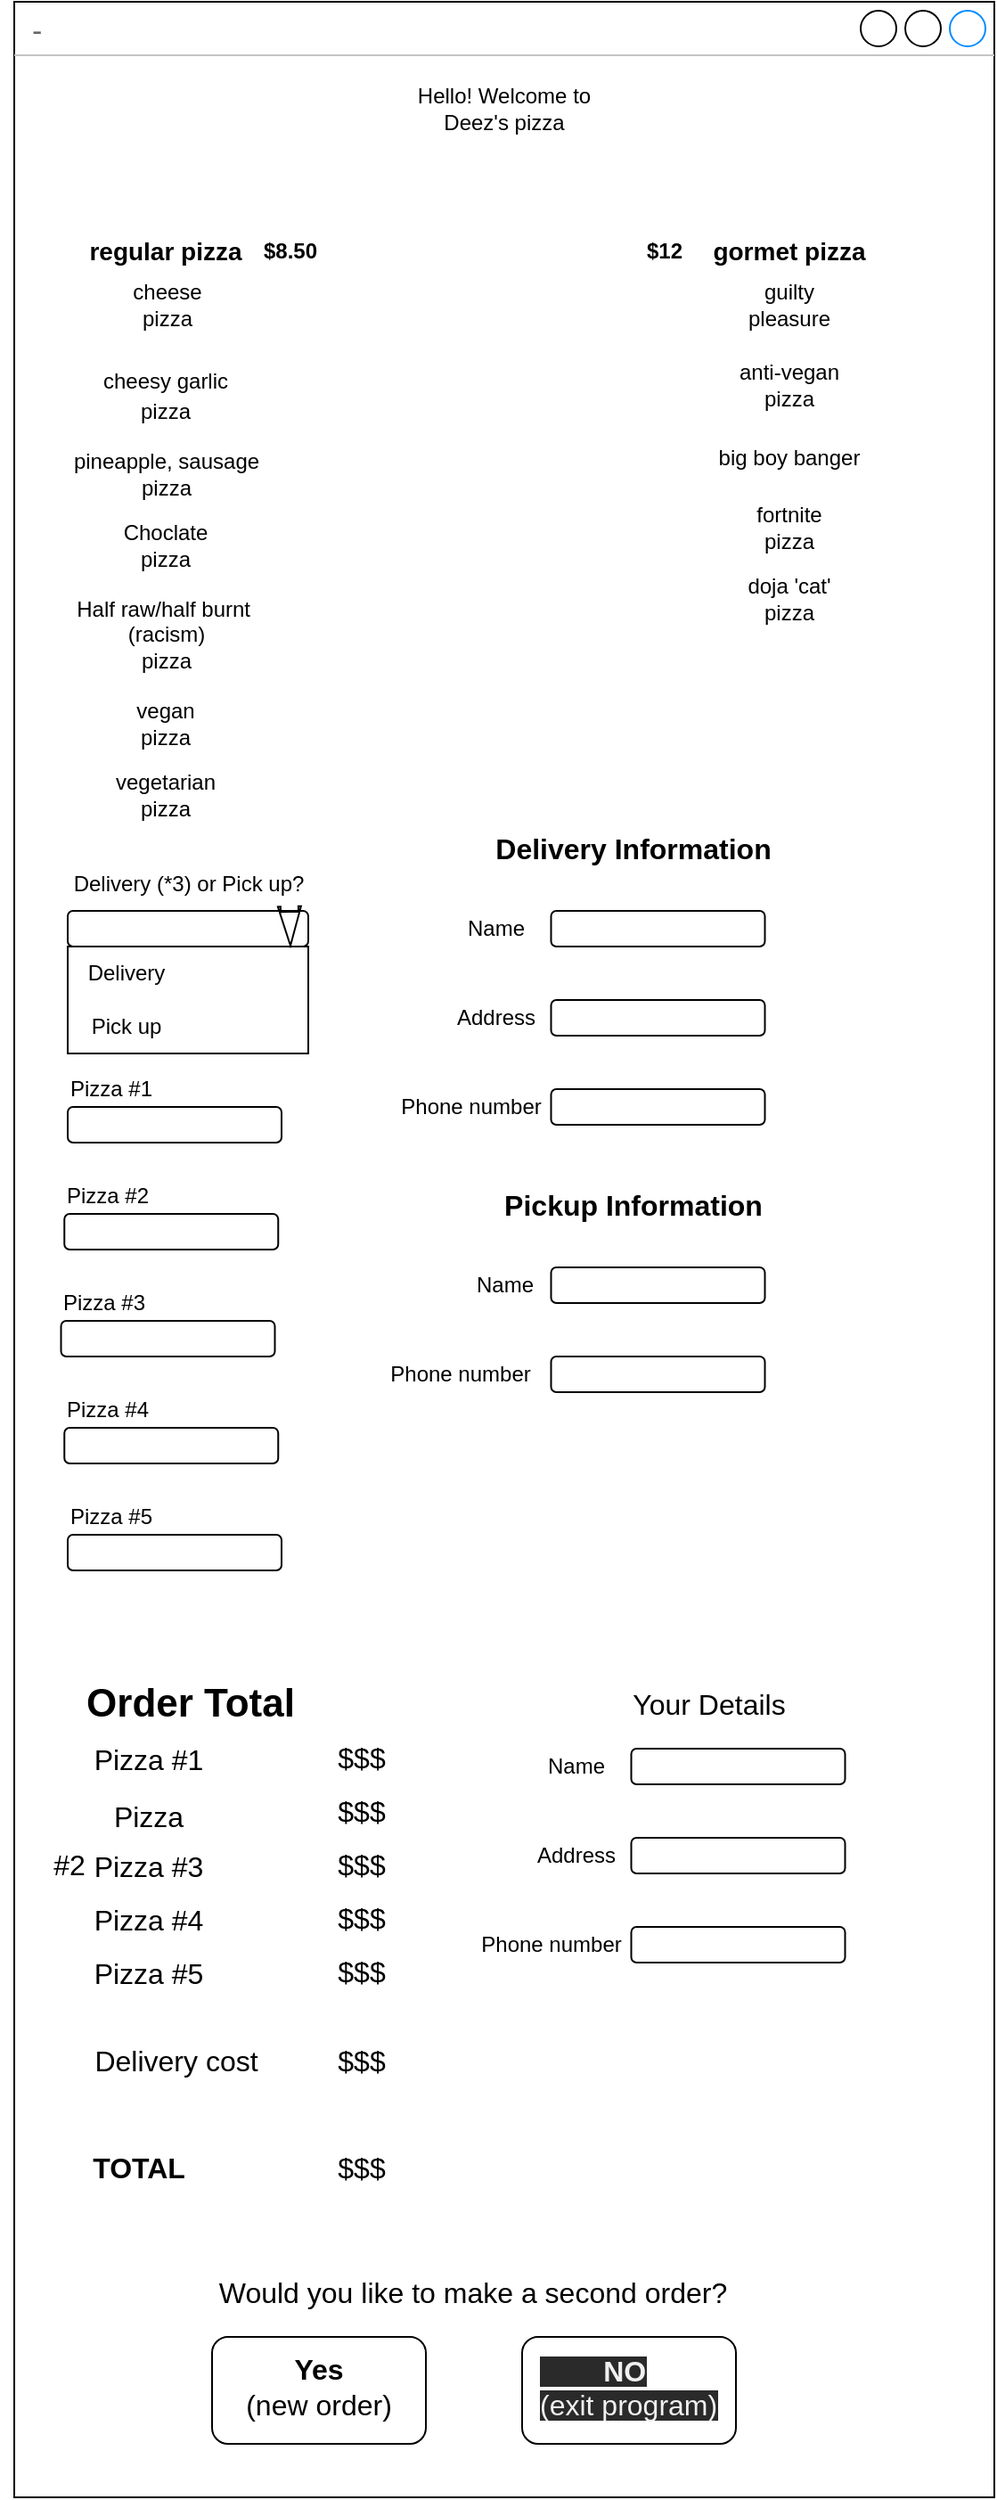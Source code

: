 <mxfile>
    <diagram id="cklDP83yW3sOcLMYTr9W" name="Page-1">
        <mxGraphModel dx="1345" dy="790" grid="1" gridSize="10" guides="1" tooltips="1" connect="1" arrows="1" fold="1" page="1" pageScale="1" pageWidth="850" pageHeight="1100" math="0" shadow="0">
            <root>
                <mxCell id="0"/>
                <mxCell id="1" parent="0"/>
                <mxCell id="2" value="Text" style="text;html=1;strokeColor=none;fillColor=none;align=center;verticalAlign=middle;whiteSpace=wrap;rounded=0;" vertex="1" parent="1">
                    <mxGeometry x="380" y="135" width="60" height="30" as="geometry"/>
                </mxCell>
                <mxCell id="3" value="-" style="strokeWidth=1;shadow=0;dashed=0;align=center;html=1;shape=mxgraph.mockup.containers.window;align=left;verticalAlign=top;spacingLeft=8;strokeColor2=#008cff;strokeColor3=#c4c4c4;fontColor=#666666;mainText=;fontSize=17;labelBackgroundColor=none;" vertex="1" parent="1">
                    <mxGeometry x="165" width="550" height="1400" as="geometry"/>
                </mxCell>
                <mxCell id="4" value="Hello! Welcome to Deez's pizza" style="text;html=1;strokeColor=none;fillColor=none;align=center;verticalAlign=middle;whiteSpace=wrap;rounded=0;" vertex="1" parent="1">
                    <mxGeometry x="375" y="10" width="130" height="100" as="geometry"/>
                </mxCell>
                <mxCell id="5" value="&lt;font style=&quot;font-size: 14px&quot;&gt;&lt;b&gt;regular pizza&lt;/b&gt;&lt;/font&gt;" style="text;html=1;strokeColor=none;fillColor=none;align=center;verticalAlign=middle;whiteSpace=wrap;rounded=0;" vertex="1" parent="1">
                    <mxGeometry x="205" y="125" width="90" height="30" as="geometry"/>
                </mxCell>
                <mxCell id="6" value="&lt;font style=&quot;font-size: 14px&quot;&gt;&lt;b&gt;gormet pizza&lt;/b&gt;&lt;/font&gt;" style="text;html=1;strokeColor=none;fillColor=none;align=center;verticalAlign=middle;whiteSpace=wrap;rounded=0;" vertex="1" parent="1">
                    <mxGeometry x="550" y="125" width="100" height="30" as="geometry"/>
                </mxCell>
                <mxCell id="7" value="anti-vegan pizza" style="text;html=1;strokeColor=none;fillColor=none;align=center;verticalAlign=middle;whiteSpace=wrap;rounded=0;" vertex="1" parent="1">
                    <mxGeometry x="570" y="200" width="60" height="30" as="geometry"/>
                </mxCell>
                <mxCell id="8" value="guilty pleasure" style="text;html=1;strokeColor=none;fillColor=none;align=center;verticalAlign=middle;whiteSpace=wrap;rounded=0;" vertex="1" parent="1">
                    <mxGeometry x="570" y="155" width="60" height="30" as="geometry"/>
                </mxCell>
                <mxCell id="9" value="&lt;span style=&quot;font-size: 12px&quot;&gt;big boy banger&lt;/span&gt;" style="text;html=1;strokeColor=none;fillColor=none;align=center;verticalAlign=middle;whiteSpace=wrap;rounded=0;fontSize=14;" vertex="1" parent="1">
                    <mxGeometry x="555" y="240" width="90" height="30" as="geometry"/>
                </mxCell>
                <mxCell id="10" value="fortnite pizza" style="text;html=1;strokeColor=none;fillColor=none;align=center;verticalAlign=middle;whiteSpace=wrap;rounded=0;fontSize=12;" vertex="1" parent="1">
                    <mxGeometry x="570" y="280" width="60" height="30" as="geometry"/>
                </mxCell>
                <mxCell id="11" value="doja 'cat' pizza" style="text;html=1;strokeColor=none;fillColor=none;align=center;verticalAlign=middle;whiteSpace=wrap;rounded=0;fontSize=12;" vertex="1" parent="1">
                    <mxGeometry x="570" y="320" width="60" height="30" as="geometry"/>
                </mxCell>
                <mxCell id="12" value="cheese pizza" style="text;html=1;strokeColor=none;fillColor=none;align=center;verticalAlign=middle;whiteSpace=wrap;rounded=0;fontSize=12;" vertex="1" parent="1">
                    <mxGeometry x="226.25" y="155" width="50" height="30" as="geometry"/>
                </mxCell>
                <mxCell id="13" value="&lt;font style=&quot;font-size: 12px&quot;&gt;cheesy garlic pizza&lt;/font&gt;" style="text;html=1;strokeColor=none;fillColor=none;align=center;verticalAlign=middle;whiteSpace=wrap;rounded=0;fontSize=14;" vertex="1" parent="1">
                    <mxGeometry x="210" y="205" width="80" height="30" as="geometry"/>
                </mxCell>
                <mxCell id="14" value="pineapple, sausage&lt;br&gt;pizza" style="text;html=1;strokeColor=none;fillColor=none;align=center;verticalAlign=middle;whiteSpace=wrap;rounded=0;" vertex="1" parent="1">
                    <mxGeometry x="188.75" y="250" width="122.5" height="30" as="geometry"/>
                </mxCell>
                <mxCell id="15" value="Choclate&lt;br&gt;pizza" style="text;html=1;strokeColor=none;fillColor=none;align=center;verticalAlign=middle;whiteSpace=wrap;rounded=0;" vertex="1" parent="1">
                    <mxGeometry x="220" y="290" width="60" height="30" as="geometry"/>
                </mxCell>
                <mxCell id="16" value="Half raw/half burnt&amp;nbsp;&lt;br&gt;(racism) &lt;br&gt;pizza" style="text;html=1;strokeColor=none;fillColor=none;align=center;verticalAlign=middle;whiteSpace=wrap;rounded=0;" vertex="1" parent="1">
                    <mxGeometry x="197.5" y="340" width="105" height="30" as="geometry"/>
                </mxCell>
                <mxCell id="17" value="vegan pizza" style="text;html=1;strokeColor=none;fillColor=none;align=center;verticalAlign=middle;whiteSpace=wrap;rounded=0;" vertex="1" parent="1">
                    <mxGeometry x="220" y="390" width="60" height="30" as="geometry"/>
                </mxCell>
                <mxCell id="18" value="vegetarian&lt;br&gt;pizza" style="text;html=1;strokeColor=none;fillColor=none;align=center;verticalAlign=middle;whiteSpace=wrap;rounded=0;" vertex="1" parent="1">
                    <mxGeometry x="220" y="430" width="60" height="30" as="geometry"/>
                </mxCell>
                <mxCell id="19" style="edgeStyle=orthogonalEdgeStyle;rounded=0;orthogonalLoop=1;jettySize=auto;html=1;exitX=0.5;exitY=1;exitDx=0;exitDy=0;" edge="1" parent="1" source="17" target="17">
                    <mxGeometry relative="1" as="geometry"/>
                </mxCell>
                <mxCell id="20" value="&lt;b&gt;$12&lt;/b&gt;" style="text;html=1;strokeColor=none;fillColor=none;align=center;verticalAlign=middle;whiteSpace=wrap;rounded=0;" vertex="1" parent="1">
                    <mxGeometry x="500" y="125" width="60" height="30" as="geometry"/>
                </mxCell>
                <mxCell id="21" value="&lt;b&gt;$8.50&lt;/b&gt;" style="text;html=1;strokeColor=none;fillColor=none;align=center;verticalAlign=middle;whiteSpace=wrap;rounded=0;" vertex="1" parent="1">
                    <mxGeometry x="290" y="125" width="60" height="30" as="geometry"/>
                </mxCell>
                <mxCell id="22" value="" style="rounded=1;whiteSpace=wrap;html=1;" vertex="1" parent="1">
                    <mxGeometry x="195" y="510" width="135" height="20" as="geometry"/>
                </mxCell>
                <mxCell id="23" value="Delivery (*3) or Pick up?" style="text;html=1;strokeColor=none;fillColor=none;align=center;verticalAlign=middle;whiteSpace=wrap;rounded=0;" vertex="1" parent="1">
                    <mxGeometry x="157.5" y="490" width="210" height="10" as="geometry"/>
                </mxCell>
                <mxCell id="24" value="" style="rounded=0;whiteSpace=wrap;html=1;" vertex="1" parent="1">
                    <mxGeometry x="195" y="530" width="135" height="60" as="geometry"/>
                </mxCell>
                <mxCell id="25" value="" style="shape=flexArrow;endArrow=classic;html=1;rounded=0;endWidth=2;endSize=7;" edge="1" parent="1">
                    <mxGeometry width="50" height="50" relative="1" as="geometry">
                        <mxPoint x="319.5" y="510" as="sourcePoint"/>
                        <mxPoint x="320" y="530" as="targetPoint"/>
                    </mxGeometry>
                </mxCell>
                <mxCell id="26" value="Pick up" style="text;html=1;strokeColor=none;fillColor=none;align=center;verticalAlign=middle;whiteSpace=wrap;rounded=0;" vertex="1" parent="1">
                    <mxGeometry x="197.5" y="560" width="60" height="30" as="geometry"/>
                </mxCell>
                <mxCell id="27" value="Delivery" style="text;html=1;strokeColor=none;fillColor=none;align=center;verticalAlign=middle;whiteSpace=wrap;rounded=0;" vertex="1" parent="1">
                    <mxGeometry x="197.5" y="530" width="60" height="30" as="geometry"/>
                </mxCell>
                <mxCell id="28" value="" style="rounded=1;whiteSpace=wrap;html=1;" vertex="1" parent="1">
                    <mxGeometry x="195" y="620" width="120" height="20" as="geometry"/>
                </mxCell>
                <mxCell id="30" value="Pizza #1" style="text;html=1;align=center;verticalAlign=middle;resizable=0;points=[];autosize=1;strokeColor=none;fillColor=none;" vertex="1" parent="1">
                    <mxGeometry x="188.75" y="600" width="60" height="20" as="geometry"/>
                </mxCell>
                <mxCell id="33" value="" style="rounded=1;whiteSpace=wrap;html=1;" vertex="1" parent="1">
                    <mxGeometry x="193.13" y="680" width="120" height="20" as="geometry"/>
                </mxCell>
                <mxCell id="34" value="Pizza #2" style="text;html=1;align=center;verticalAlign=middle;resizable=0;points=[];autosize=1;strokeColor=none;fillColor=none;" vertex="1" parent="1">
                    <mxGeometry x="186.88" y="660" width="60" height="20" as="geometry"/>
                </mxCell>
                <mxCell id="35" value="" style="rounded=1;whiteSpace=wrap;html=1;" vertex="1" parent="1">
                    <mxGeometry x="191.25" y="740" width="120" height="20" as="geometry"/>
                </mxCell>
                <mxCell id="36" value="Pizza #3" style="text;html=1;align=center;verticalAlign=middle;resizable=0;points=[];autosize=1;strokeColor=none;fillColor=none;" vertex="1" parent="1">
                    <mxGeometry x="185" y="720" width="60" height="20" as="geometry"/>
                </mxCell>
                <mxCell id="37" value="" style="rounded=1;whiteSpace=wrap;html=1;" vertex="1" parent="1">
                    <mxGeometry x="193.13" y="800" width="120" height="20" as="geometry"/>
                </mxCell>
                <mxCell id="38" value="Pizza #4" style="text;html=1;align=center;verticalAlign=middle;resizable=0;points=[];autosize=1;strokeColor=none;fillColor=none;" vertex="1" parent="1">
                    <mxGeometry x="186.88" y="780" width="60" height="20" as="geometry"/>
                </mxCell>
                <mxCell id="39" value="" style="rounded=1;whiteSpace=wrap;html=1;" vertex="1" parent="1">
                    <mxGeometry x="195" y="860" width="120" height="20" as="geometry"/>
                </mxCell>
                <mxCell id="40" value="Pizza #5" style="text;html=1;align=center;verticalAlign=middle;resizable=0;points=[];autosize=1;strokeColor=none;fillColor=none;" vertex="1" parent="1">
                    <mxGeometry x="188.75" y="840" width="60" height="20" as="geometry"/>
                </mxCell>
                <mxCell id="41" value="" style="rounded=1;whiteSpace=wrap;html=1;" vertex="1" parent="1">
                    <mxGeometry x="466.25" y="510" width="120" height="20" as="geometry"/>
                </mxCell>
                <mxCell id="42" value="Name" style="text;html=1;align=center;verticalAlign=middle;resizable=0;points=[];autosize=1;strokeColor=none;fillColor=none;" vertex="1" parent="1">
                    <mxGeometry x="410" y="510" width="50" height="20" as="geometry"/>
                </mxCell>
                <mxCell id="43" value="" style="rounded=1;whiteSpace=wrap;html=1;" vertex="1" parent="1">
                    <mxGeometry x="466.25" y="560" width="120" height="20" as="geometry"/>
                </mxCell>
                <mxCell id="44" value="Address" style="text;html=1;align=center;verticalAlign=middle;resizable=0;points=[];autosize=1;strokeColor=none;fillColor=none;" vertex="1" parent="1">
                    <mxGeometry x="405" y="560" width="60" height="20" as="geometry"/>
                </mxCell>
                <mxCell id="45" value="" style="rounded=1;whiteSpace=wrap;html=1;" vertex="1" parent="1">
                    <mxGeometry x="466.25" y="610" width="120" height="20" as="geometry"/>
                </mxCell>
                <mxCell id="46" value="Phone number" style="text;html=1;align=center;verticalAlign=middle;resizable=0;points=[];autosize=1;strokeColor=none;fillColor=none;" vertex="1" parent="1">
                    <mxGeometry x="376.25" y="610" width="90" height="20" as="geometry"/>
                </mxCell>
                <mxCell id="47" value="&lt;font style=&quot;font-size: 16px&quot;&gt;&lt;b&gt;Delivery Information&lt;/b&gt;&lt;/font&gt;" style="text;html=1;strokeColor=none;fillColor=none;align=center;verticalAlign=middle;whiteSpace=wrap;rounded=0;" vertex="1" parent="1">
                    <mxGeometry x="420" y="460" width="185" height="30" as="geometry"/>
                </mxCell>
                <mxCell id="55" value="" style="rounded=1;whiteSpace=wrap;html=1;" vertex="1" parent="1">
                    <mxGeometry x="466.25" y="710" width="120" height="20" as="geometry"/>
                </mxCell>
                <mxCell id="56" value="Name" style="text;html=1;align=center;verticalAlign=middle;resizable=0;points=[];autosize=1;strokeColor=none;fillColor=none;" vertex="1" parent="1">
                    <mxGeometry x="415" y="710" width="50" height="20" as="geometry"/>
                </mxCell>
                <mxCell id="59" value="" style="rounded=1;whiteSpace=wrap;html=1;" vertex="1" parent="1">
                    <mxGeometry x="466.25" y="760" width="120" height="20" as="geometry"/>
                </mxCell>
                <mxCell id="60" value="Phone number" style="text;html=1;align=center;verticalAlign=middle;resizable=0;points=[];autosize=1;strokeColor=none;fillColor=none;" vertex="1" parent="1">
                    <mxGeometry x="370" y="760" width="90" height="20" as="geometry"/>
                </mxCell>
                <mxCell id="61" value="&lt;font style=&quot;font-size: 16px&quot;&gt;&lt;b&gt;Pickup Information&lt;/b&gt;&lt;/font&gt;" style="text;html=1;strokeColor=none;fillColor=none;align=center;verticalAlign=middle;whiteSpace=wrap;rounded=0;" vertex="1" parent="1">
                    <mxGeometry x="420" y="660" width="185" height="30" as="geometry"/>
                </mxCell>
                <mxCell id="62" value="&lt;b&gt;&lt;font style=&quot;font-size: 22px&quot;&gt;Order Total&lt;/font&gt;&lt;/b&gt;" style="text;html=1;strokeColor=none;fillColor=none;align=center;verticalAlign=middle;whiteSpace=wrap;rounded=0;fontSize=16;" vertex="1" parent="1">
                    <mxGeometry x="198" y="940" width="132" height="30" as="geometry"/>
                </mxCell>
                <mxCell id="63" value="&lt;font style=&quot;font-size: 16px&quot;&gt;Pizza #1&lt;/font&gt;" style="text;html=1;strokeColor=none;fillColor=none;align=center;verticalAlign=middle;whiteSpace=wrap;rounded=0;fontSize=22;" vertex="1" parent="1">
                    <mxGeometry x="198" y="970" width="85" height="30" as="geometry"/>
                </mxCell>
                <mxCell id="64" value="$$$" style="text;html=1;strokeColor=none;fillColor=none;align=center;verticalAlign=middle;whiteSpace=wrap;rounded=0;fontSize=16;" vertex="1" parent="1">
                    <mxGeometry x="330" y="970" width="60" height="30" as="geometry"/>
                </mxCell>
                <mxCell id="65" value="&lt;font style=&quot;font-size: 16px&quot;&gt;Pizza #2&lt;span style=&quot;white-space: pre&quot;&gt;&#9;&lt;/span&gt;&lt;span style=&quot;white-space: pre&quot;&gt;&#9;&lt;/span&gt;&lt;span style=&quot;white-space: pre&quot;&gt;&#9;&lt;/span&gt;&lt;/font&gt;" style="text;html=1;strokeColor=none;fillColor=none;align=center;verticalAlign=middle;whiteSpace=wrap;rounded=0;fontSize=22;" vertex="1" parent="1">
                    <mxGeometry x="198" y="1010" width="85" height="40" as="geometry"/>
                </mxCell>
                <mxCell id="66" value="$$$" style="text;html=1;strokeColor=none;fillColor=none;align=center;verticalAlign=middle;whiteSpace=wrap;rounded=0;fontSize=16;" vertex="1" parent="1">
                    <mxGeometry x="330" y="1000" width="60" height="30" as="geometry"/>
                </mxCell>
                <mxCell id="67" value="&lt;font style=&quot;font-size: 16px&quot;&gt;Pizza #3&lt;/font&gt;" style="text;html=1;strokeColor=none;fillColor=none;align=center;verticalAlign=middle;whiteSpace=wrap;rounded=0;fontSize=22;" vertex="1" parent="1">
                    <mxGeometry x="197.5" y="1030" width="85" height="30" as="geometry"/>
                </mxCell>
                <mxCell id="68" value="$$$" style="text;html=1;strokeColor=none;fillColor=none;align=center;verticalAlign=middle;whiteSpace=wrap;rounded=0;fontSize=16;" vertex="1" parent="1">
                    <mxGeometry x="329.5" y="1030" width="60" height="30" as="geometry"/>
                </mxCell>
                <mxCell id="69" value="&lt;font style=&quot;font-size: 16px&quot;&gt;Pizza #4&lt;/font&gt;" style="text;html=1;strokeColor=none;fillColor=none;align=center;verticalAlign=middle;whiteSpace=wrap;rounded=0;fontSize=22;" vertex="1" parent="1">
                    <mxGeometry x="198" y="1060" width="85" height="30" as="geometry"/>
                </mxCell>
                <mxCell id="70" value="$$$" style="text;html=1;strokeColor=none;fillColor=none;align=center;verticalAlign=middle;whiteSpace=wrap;rounded=0;fontSize=16;" vertex="1" parent="1">
                    <mxGeometry x="330" y="1060" width="60" height="30" as="geometry"/>
                </mxCell>
                <mxCell id="71" value="&lt;font style=&quot;font-size: 16px&quot;&gt;Pizza #5&lt;/font&gt;" style="text;html=1;strokeColor=none;fillColor=none;align=center;verticalAlign=middle;whiteSpace=wrap;rounded=0;fontSize=22;" vertex="1" parent="1">
                    <mxGeometry x="198" y="1090" width="85" height="30" as="geometry"/>
                </mxCell>
                <mxCell id="72" value="$$$" style="text;html=1;strokeColor=none;fillColor=none;align=center;verticalAlign=middle;whiteSpace=wrap;rounded=0;fontSize=16;" vertex="1" parent="1">
                    <mxGeometry x="330" y="1090" width="60" height="30" as="geometry"/>
                </mxCell>
                <mxCell id="73" value="Delivery cost" style="text;html=1;strokeColor=none;fillColor=none;align=center;verticalAlign=middle;whiteSpace=wrap;rounded=0;fontSize=16;" vertex="1" parent="1">
                    <mxGeometry x="205" y="1140" width="102" height="30" as="geometry"/>
                </mxCell>
                <mxCell id="74" value="$$$" style="text;html=1;strokeColor=none;fillColor=none;align=center;verticalAlign=middle;whiteSpace=wrap;rounded=0;fontSize=16;" vertex="1" parent="1">
                    <mxGeometry x="330" y="1140" width="60" height="30" as="geometry"/>
                </mxCell>
                <mxCell id="75" value="&lt;b&gt;TOTAL&lt;/b&gt;" style="text;html=1;strokeColor=none;fillColor=none;align=center;verticalAlign=middle;whiteSpace=wrap;rounded=0;fontSize=16;" vertex="1" parent="1">
                    <mxGeometry x="205" y="1200" width="60" height="30" as="geometry"/>
                </mxCell>
                <mxCell id="76" value="$$$" style="text;html=1;strokeColor=none;fillColor=none;align=center;verticalAlign=middle;whiteSpace=wrap;rounded=0;fontSize=16;" vertex="1" parent="1">
                    <mxGeometry x="329.5" y="1200" width="60" height="30" as="geometry"/>
                </mxCell>
                <mxCell id="78" value="Your Details" style="text;html=1;strokeColor=none;fillColor=none;align=center;verticalAlign=middle;whiteSpace=wrap;rounded=0;fontSize=16;" vertex="1" parent="1">
                    <mxGeometry x="500" y="940" width="110" height="30" as="geometry"/>
                </mxCell>
                <mxCell id="79" value="" style="rounded=1;whiteSpace=wrap;html=1;" vertex="1" parent="1">
                    <mxGeometry x="511.25" y="980" width="120" height="20" as="geometry"/>
                </mxCell>
                <mxCell id="80" value="Name" style="text;html=1;align=center;verticalAlign=middle;resizable=0;points=[];autosize=1;strokeColor=none;fillColor=none;" vertex="1" parent="1">
                    <mxGeometry x="455" y="980" width="50" height="20" as="geometry"/>
                </mxCell>
                <mxCell id="81" value="" style="rounded=1;whiteSpace=wrap;html=1;" vertex="1" parent="1">
                    <mxGeometry x="511.25" y="1030" width="120" height="20" as="geometry"/>
                </mxCell>
                <mxCell id="82" value="Address" style="text;html=1;align=center;verticalAlign=middle;resizable=0;points=[];autosize=1;strokeColor=none;fillColor=none;" vertex="1" parent="1">
                    <mxGeometry x="450" y="1030" width="60" height="20" as="geometry"/>
                </mxCell>
                <mxCell id="83" value="" style="rounded=1;whiteSpace=wrap;html=1;" vertex="1" parent="1">
                    <mxGeometry x="511.25" y="1080" width="120" height="20" as="geometry"/>
                </mxCell>
                <mxCell id="84" value="Phone number" style="text;html=1;align=center;verticalAlign=middle;resizable=0;points=[];autosize=1;strokeColor=none;fillColor=none;" vertex="1" parent="1">
                    <mxGeometry x="421.25" y="1080" width="90" height="20" as="geometry"/>
                </mxCell>
                <mxCell id="86" value="Would you like to make a second order?" style="text;html=1;strokeColor=none;fillColor=none;align=center;verticalAlign=middle;whiteSpace=wrap;rounded=0;fontSize=16;" vertex="1" parent="1">
                    <mxGeometry x="205" y="1270" width="435" height="30" as="geometry"/>
                </mxCell>
                <mxCell id="87" value="" style="rounded=1;whiteSpace=wrap;html=1;fontSize=16;" vertex="1" parent="1">
                    <mxGeometry x="276" y="1310" width="120" height="60" as="geometry"/>
                </mxCell>
                <mxCell id="88" value="" style="rounded=1;whiteSpace=wrap;html=1;fontSize=16;" vertex="1" parent="1">
                    <mxGeometry x="450" y="1310" width="120" height="60" as="geometry"/>
                </mxCell>
                <mxCell id="89" value="&lt;b&gt;Yes &lt;br&gt;&lt;/b&gt;(new order)" style="text;html=1;strokeColor=none;fillColor=none;align=center;verticalAlign=middle;whiteSpace=wrap;rounded=0;fontSize=16;" vertex="1" parent="1">
                    <mxGeometry x="286" y="1290" width="100" height="95" as="geometry"/>
                </mxCell>
                <mxCell id="90" value="&lt;span style=&quot;color: rgb(240 , 240 , 240) ; font-family: &amp;#34;helvetica&amp;#34; ; font-size: 16px ; font-style: normal ; letter-spacing: normal ; text-align: center ; text-indent: 0px ; text-transform: none ; word-spacing: 0px ; background-color: rgb(42 , 42 , 42) ; display: inline ; float: none&quot;&gt;&lt;b&gt;&lt;span style=&quot;white-space: pre&quot;&gt;&#9;&lt;/span&gt;NO&lt;br&gt;&lt;/b&gt;&lt;/span&gt;&lt;span style=&quot;color: rgb(240 , 240 , 240) ; font-family: &amp;#34;helvetica&amp;#34; ; font-size: 16px ; font-style: normal ; font-weight: 400 ; letter-spacing: normal ; text-align: center ; text-indent: 0px ; text-transform: none ; word-spacing: 0px ; background-color: rgb(42 , 42 , 42) ; display: inline ; float: none&quot;&gt;(exit program)&lt;/span&gt;" style="text;whiteSpace=wrap;html=1;fontSize=16;" vertex="1" parent="1">
                    <mxGeometry x="457.5" y="1312.5" width="110" height="50" as="geometry"/>
                </mxCell>
            </root>
        </mxGraphModel>
    </diagram>
</mxfile>